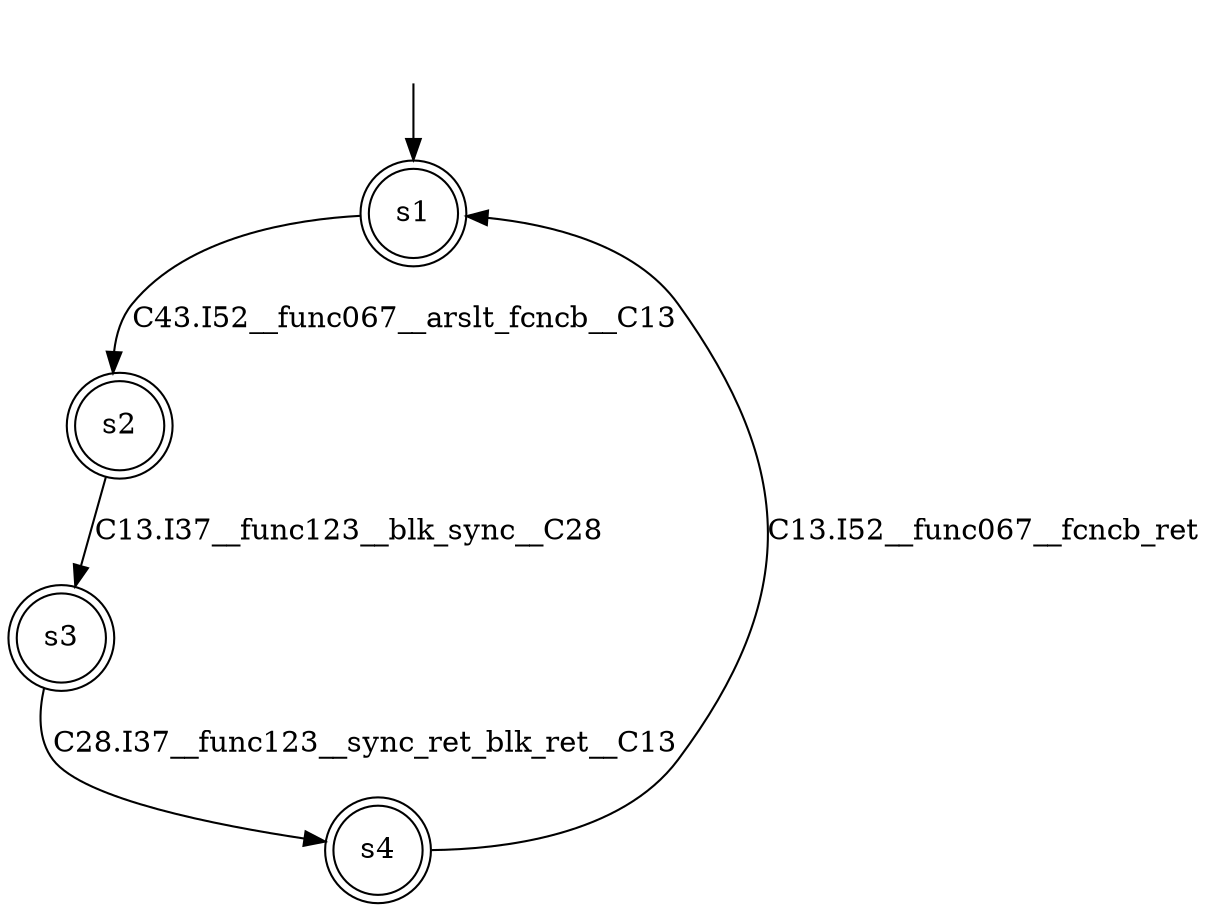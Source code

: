 digraph automaton {
	1 [label=<s1> shape="doublecircle"];
	2 [label=<s2> shape="doublecircle"];
	3 [label=<s3> shape="doublecircle"];
	4 [label=<s4> shape="doublecircle"];
	__init1 [label=<> shape="none"];
	__init1 -> 1;
	1 -> 2 [label=<C43.I52__func067__arslt_fcncb__C13> id="1-0-2"];
	2 -> 3 [label=<C13.I37__func123__blk_sync__C28> id="2-0-3"];
	3 -> 4 [label=<C28.I37__func123__sync_ret_blk_ret__C13> id="3-0-4"];
	4 -> 1 [label=<C13.I52__func067__fcncb_ret> id="4-0-1"];
}
